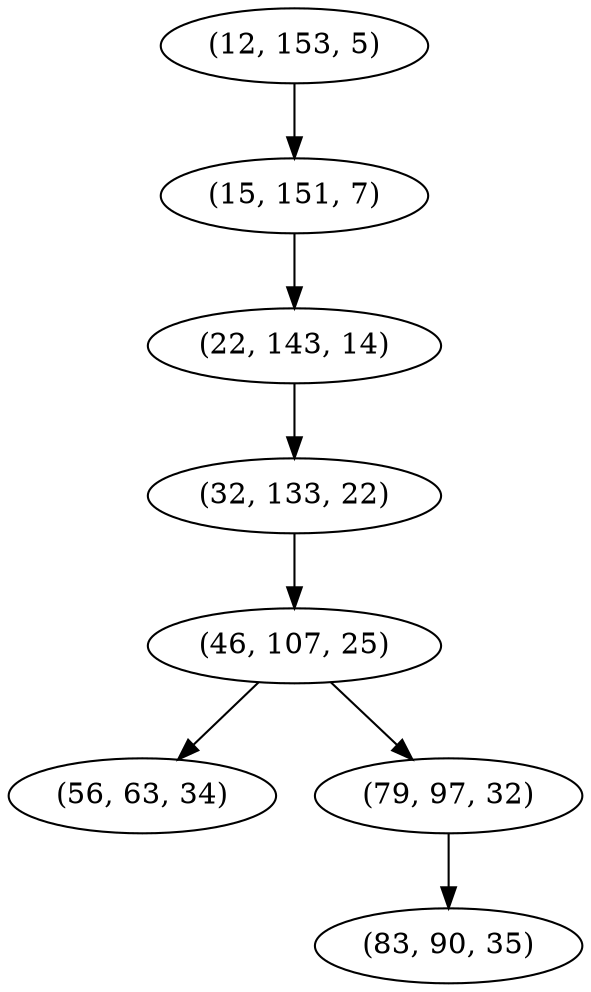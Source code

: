 digraph tree {
    "(12, 153, 5)";
    "(15, 151, 7)";
    "(22, 143, 14)";
    "(32, 133, 22)";
    "(46, 107, 25)";
    "(56, 63, 34)";
    "(79, 97, 32)";
    "(83, 90, 35)";
    "(12, 153, 5)" -> "(15, 151, 7)";
    "(15, 151, 7)" -> "(22, 143, 14)";
    "(22, 143, 14)" -> "(32, 133, 22)";
    "(32, 133, 22)" -> "(46, 107, 25)";
    "(46, 107, 25)" -> "(56, 63, 34)";
    "(46, 107, 25)" -> "(79, 97, 32)";
    "(79, 97, 32)" -> "(83, 90, 35)";
}
